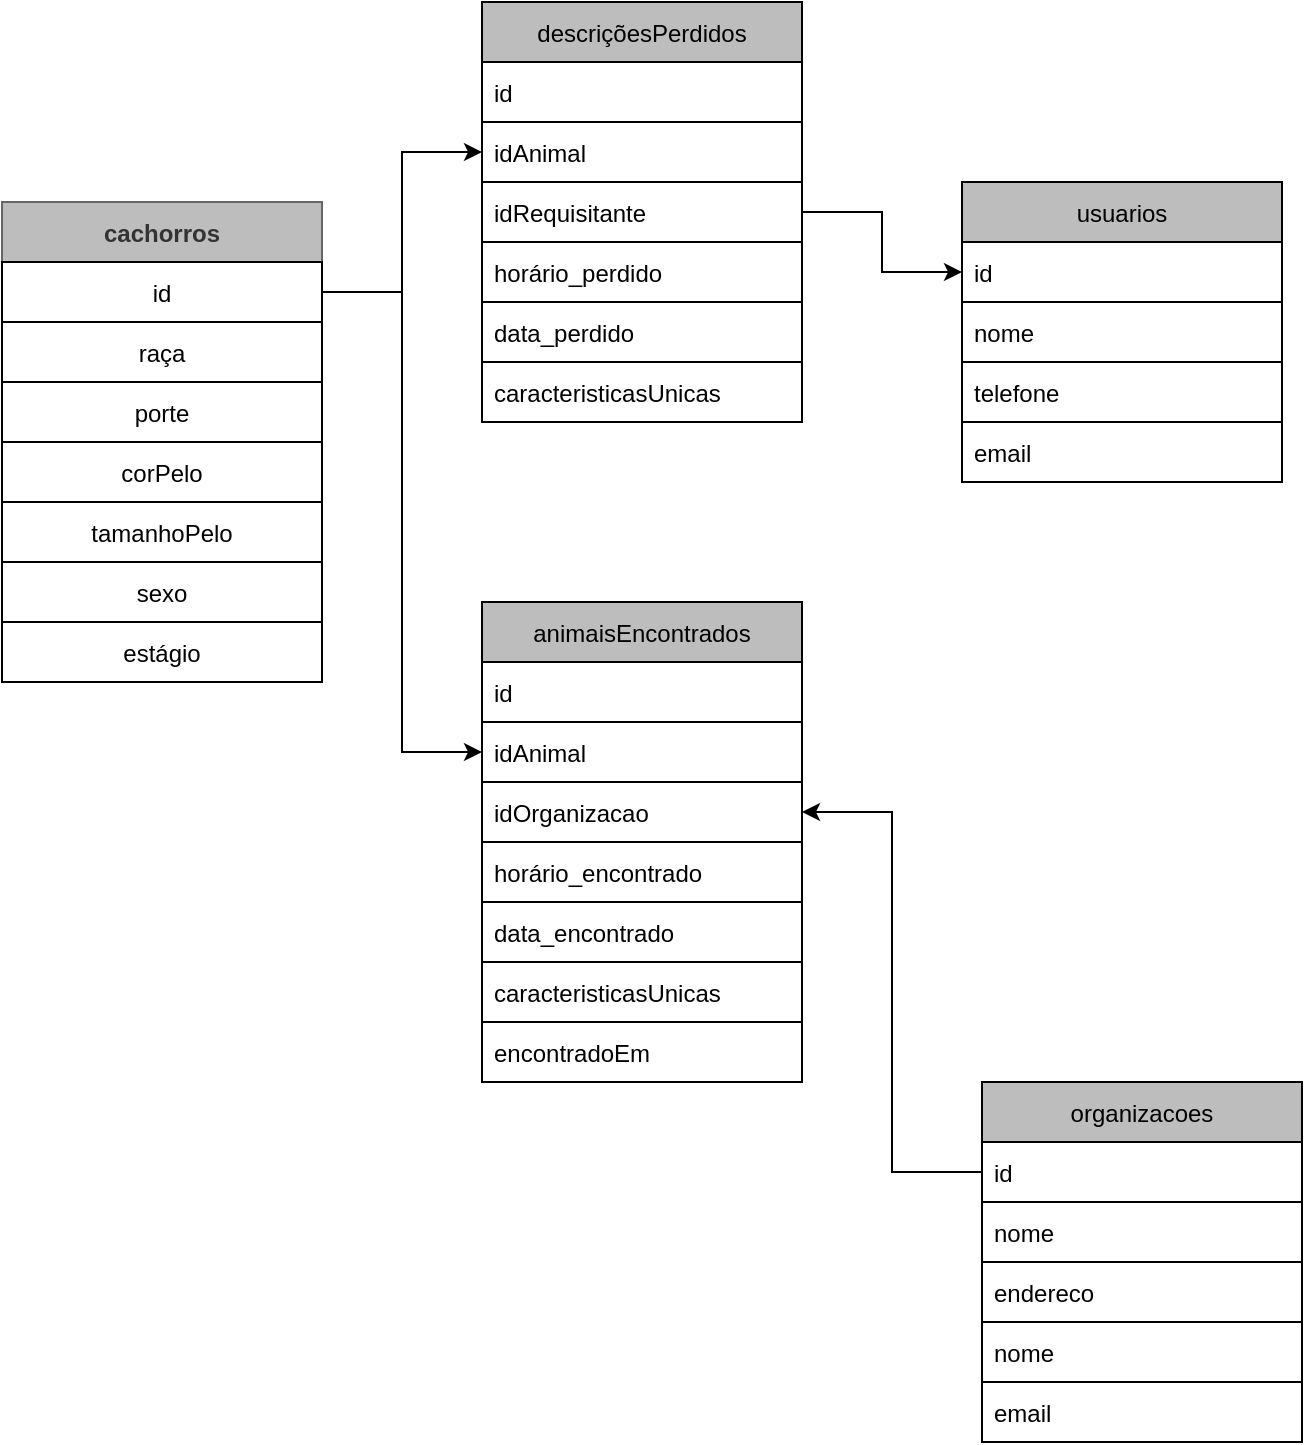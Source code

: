 <mxfile version="20.0.3" type="device"><diagram id="oz6Hfw-WxEFOliXfcDBF" name="Page-1"><mxGraphModel dx="1420" dy="1963" grid="1" gridSize="10" guides="1" tooltips="1" connect="1" arrows="1" fold="1" page="1" pageScale="1" pageWidth="827" pageHeight="1169" math="0" shadow="0"><root><mxCell id="0"/><mxCell id="1" parent="0"/><mxCell id="HyS4Xj6WU3mKmwWJNoVI-1" value="cachorros" style="swimlane;fontStyle=1;childLayout=stackLayout;horizontal=1;startSize=30;horizontalStack=0;resizeParent=1;resizeParentMax=0;resizeLast=0;collapsible=1;marginBottom=0;fillColor=#BDBDBD;fontColor=#333333;strokeColor=#666666;gradientColor=none;" parent="1" vertex="1"><mxGeometry x="80" y="40" width="160" height="240" as="geometry"/></mxCell><mxCell id="HyS4Xj6WU3mKmwWJNoVI-2" value="id" style="text;strokeColor=default;fillColor=none;align=center;verticalAlign=middle;spacingLeft=4;spacingRight=4;overflow=hidden;points=[[0,0.5],[1,0.5]];portConstraint=eastwest;rotatable=0;" parent="HyS4Xj6WU3mKmwWJNoVI-1" vertex="1"><mxGeometry y="30" width="160" height="30" as="geometry"/></mxCell><mxCell id="HyS4Xj6WU3mKmwWJNoVI-3" value="raça" style="text;strokeColor=default;fillColor=none;align=center;verticalAlign=middle;spacingLeft=4;spacingRight=4;overflow=hidden;points=[[0,0.5],[1,0.5]];portConstraint=eastwest;rotatable=0;" parent="HyS4Xj6WU3mKmwWJNoVI-1" vertex="1"><mxGeometry y="60" width="160" height="30" as="geometry"/></mxCell><mxCell id="HyS4Xj6WU3mKmwWJNoVI-5" value="porte" style="text;strokeColor=default;fillColor=none;align=center;verticalAlign=middle;spacingLeft=4;spacingRight=4;overflow=hidden;points=[[0,0.5],[1,0.5]];portConstraint=eastwest;rotatable=0;" parent="HyS4Xj6WU3mKmwWJNoVI-1" vertex="1"><mxGeometry y="90" width="160" height="30" as="geometry"/></mxCell><mxCell id="HyS4Xj6WU3mKmwWJNoVI-6" value="corPelo" style="text;strokeColor=default;fillColor=none;align=center;verticalAlign=middle;spacingLeft=4;spacingRight=4;overflow=hidden;points=[[0,0.5],[1,0.5]];portConstraint=eastwest;rotatable=0;" parent="HyS4Xj6WU3mKmwWJNoVI-1" vertex="1"><mxGeometry y="120" width="160" height="30" as="geometry"/></mxCell><mxCell id="HyS4Xj6WU3mKmwWJNoVI-4" value="tamanhoPelo" style="text;strokeColor=default;fillColor=none;align=center;verticalAlign=middle;spacingLeft=4;spacingRight=4;overflow=hidden;points=[[0,0.5],[1,0.5]];portConstraint=eastwest;rotatable=0;" parent="HyS4Xj6WU3mKmwWJNoVI-1" vertex="1"><mxGeometry y="150" width="160" height="30" as="geometry"/></mxCell><mxCell id="HyS4Xj6WU3mKmwWJNoVI-7" value="sexo" style="text;strokeColor=default;fillColor=none;align=center;verticalAlign=middle;spacingLeft=4;spacingRight=4;overflow=hidden;points=[[0,0.5],[1,0.5]];portConstraint=eastwest;rotatable=0;" parent="HyS4Xj6WU3mKmwWJNoVI-1" vertex="1"><mxGeometry y="180" width="160" height="30" as="geometry"/></mxCell><mxCell id="HyS4Xj6WU3mKmwWJNoVI-8" value="estágio" style="text;strokeColor=default;fillColor=none;align=center;verticalAlign=middle;spacingLeft=4;spacingRight=4;overflow=hidden;points=[[0,0.5],[1,0.5]];portConstraint=eastwest;rotatable=0;" parent="HyS4Xj6WU3mKmwWJNoVI-1" vertex="1"><mxGeometry y="210" width="160" height="30" as="geometry"/></mxCell><mxCell id="HyS4Xj6WU3mKmwWJNoVI-10" value="usuarios" style="swimlane;fontStyle=0;childLayout=stackLayout;horizontal=1;startSize=30;horizontalStack=0;resizeParent=1;resizeParentMax=0;resizeLast=0;collapsible=1;marginBottom=0;strokeColor=default;fillColor=#BDBDBD;gradientColor=none;" parent="1" vertex="1"><mxGeometry x="560" y="30" width="160" height="150" as="geometry"/></mxCell><mxCell id="HyS4Xj6WU3mKmwWJNoVI-11" value="id" style="text;strokeColor=default;fillColor=none;align=left;verticalAlign=middle;spacingLeft=4;spacingRight=4;overflow=hidden;points=[[0,0.5],[1,0.5]];portConstraint=eastwest;rotatable=0;" parent="HyS4Xj6WU3mKmwWJNoVI-10" vertex="1"><mxGeometry y="30" width="160" height="30" as="geometry"/></mxCell><mxCell id="HyS4Xj6WU3mKmwWJNoVI-12" value="nome" style="text;strokeColor=default;fillColor=none;align=left;verticalAlign=middle;spacingLeft=4;spacingRight=4;overflow=hidden;points=[[0,0.5],[1,0.5]];portConstraint=eastwest;rotatable=0;" parent="HyS4Xj6WU3mKmwWJNoVI-10" vertex="1"><mxGeometry y="60" width="160" height="30" as="geometry"/></mxCell><mxCell id="HyS4Xj6WU3mKmwWJNoVI-15" value="telefone" style="text;strokeColor=default;fillColor=none;align=left;verticalAlign=middle;spacingLeft=4;spacingRight=4;overflow=hidden;points=[[0,0.5],[1,0.5]];portConstraint=eastwest;rotatable=0;" parent="HyS4Xj6WU3mKmwWJNoVI-10" vertex="1"><mxGeometry y="90" width="160" height="30" as="geometry"/></mxCell><mxCell id="HyS4Xj6WU3mKmwWJNoVI-13" value="email" style="text;strokeColor=default;fillColor=none;align=left;verticalAlign=middle;spacingLeft=4;spacingRight=4;overflow=hidden;points=[[0,0.5],[1,0.5]];portConstraint=eastwest;rotatable=0;" parent="HyS4Xj6WU3mKmwWJNoVI-10" vertex="1"><mxGeometry y="120" width="160" height="30" as="geometry"/></mxCell><mxCell id="HyS4Xj6WU3mKmwWJNoVI-40" style="edgeStyle=orthogonalEdgeStyle;rounded=0;orthogonalLoop=1;jettySize=auto;html=1;exitX=1;exitY=0.5;exitDx=0;exitDy=0;entryX=0;entryY=0.5;entryDx=0;entryDy=0;" parent="1" source="HyS4Xj6WU3mKmwWJNoVI-16" target="HyS4Xj6WU3mKmwWJNoVI-11" edge="1"><mxGeometry relative="1" as="geometry"/></mxCell><mxCell id="HyS4Xj6WU3mKmwWJNoVI-16" value="descriçõesPerdidos" style="swimlane;fontStyle=0;childLayout=stackLayout;horizontal=1;startSize=30;horizontalStack=0;resizeParent=1;resizeParentMax=0;resizeLast=0;collapsible=1;marginBottom=0;strokeColor=default;fillColor=#BDBDBD;gradientColor=none;" parent="1" vertex="1"><mxGeometry x="320" y="-60" width="160" height="210" as="geometry"/></mxCell><mxCell id="HyS4Xj6WU3mKmwWJNoVI-17" value="id" style="text;strokeColor=default;fillColor=none;align=left;verticalAlign=middle;spacingLeft=4;spacingRight=4;overflow=hidden;points=[[0,0.5],[1,0.5]];portConstraint=eastwest;rotatable=0;" parent="HyS4Xj6WU3mKmwWJNoVI-16" vertex="1"><mxGeometry y="30" width="160" height="30" as="geometry"/></mxCell><mxCell id="HyS4Xj6WU3mKmwWJNoVI-18" value="idAnimal" style="text;strokeColor=default;fillColor=none;align=left;verticalAlign=middle;spacingLeft=4;spacingRight=4;overflow=hidden;points=[[0,0.5],[1,0.5]];portConstraint=eastwest;rotatable=0;" parent="HyS4Xj6WU3mKmwWJNoVI-16" vertex="1"><mxGeometry y="60" width="160" height="30" as="geometry"/></mxCell><mxCell id="HyS4Xj6WU3mKmwWJNoVI-28" value="idRequisitante" style="text;strokeColor=default;fillColor=none;align=left;verticalAlign=middle;spacingLeft=4;spacingRight=4;overflow=hidden;points=[[0,0.5],[1,0.5]];portConstraint=eastwest;rotatable=0;" parent="HyS4Xj6WU3mKmwWJNoVI-16" vertex="1"><mxGeometry y="90" width="160" height="30" as="geometry"/></mxCell><mxCell id="HyS4Xj6WU3mKmwWJNoVI-19" value="horário_perdido" style="text;strokeColor=default;fillColor=none;align=left;verticalAlign=middle;spacingLeft=4;spacingRight=4;overflow=hidden;points=[[0,0.5],[1,0.5]];portConstraint=eastwest;rotatable=0;" parent="HyS4Xj6WU3mKmwWJNoVI-16" vertex="1"><mxGeometry y="120" width="160" height="30" as="geometry"/></mxCell><mxCell id="HyS4Xj6WU3mKmwWJNoVI-20" value="data_perdido" style="text;strokeColor=default;fillColor=none;align=left;verticalAlign=middle;spacingLeft=4;spacingRight=4;overflow=hidden;points=[[0,0.5],[1,0.5]];portConstraint=eastwest;rotatable=0;" parent="HyS4Xj6WU3mKmwWJNoVI-16" vertex="1"><mxGeometry y="150" width="160" height="30" as="geometry"/></mxCell><mxCell id="HyS4Xj6WU3mKmwWJNoVI-21" value="caracteristicasUnicas" style="text;strokeColor=default;fillColor=none;align=left;verticalAlign=middle;spacingLeft=4;spacingRight=4;overflow=hidden;points=[[0,0.5],[1,0.5]];portConstraint=eastwest;rotatable=0;" parent="HyS4Xj6WU3mKmwWJNoVI-16" vertex="1"><mxGeometry y="180" width="160" height="30" as="geometry"/></mxCell><mxCell id="HyS4Xj6WU3mKmwWJNoVI-22" value="animaisEncontrados" style="swimlane;fontStyle=0;childLayout=stackLayout;horizontal=1;startSize=30;horizontalStack=0;resizeParent=1;resizeParentMax=0;resizeLast=0;collapsible=1;marginBottom=0;strokeColor=default;fillColor=#BDBDBD;gradientColor=none;" parent="1" vertex="1"><mxGeometry x="320" y="240" width="160" height="240" as="geometry"/></mxCell><mxCell id="HyS4Xj6WU3mKmwWJNoVI-23" value="id" style="text;strokeColor=default;fillColor=none;align=left;verticalAlign=middle;spacingLeft=4;spacingRight=4;overflow=hidden;points=[[0,0.5],[1,0.5]];portConstraint=eastwest;rotatable=0;" parent="HyS4Xj6WU3mKmwWJNoVI-22" vertex="1"><mxGeometry y="30" width="160" height="30" as="geometry"/></mxCell><mxCell id="HyS4Xj6WU3mKmwWJNoVI-24" value="idAnimal" style="text;strokeColor=default;fillColor=none;align=left;verticalAlign=middle;spacingLeft=4;spacingRight=4;overflow=hidden;points=[[0,0.5],[1,0.5]];portConstraint=eastwest;rotatable=0;" parent="HyS4Xj6WU3mKmwWJNoVI-22" vertex="1"><mxGeometry y="60" width="160" height="30" as="geometry"/></mxCell><mxCell id="HyS4Xj6WU3mKmwWJNoVI-34" value="idOrganizacao" style="text;strokeColor=default;fillColor=none;align=left;verticalAlign=middle;spacingLeft=4;spacingRight=4;overflow=hidden;points=[[0,0.5],[1,0.5]];portConstraint=eastwest;rotatable=0;" parent="HyS4Xj6WU3mKmwWJNoVI-22" vertex="1"><mxGeometry y="90" width="160" height="30" as="geometry"/></mxCell><mxCell id="HyS4Xj6WU3mKmwWJNoVI-25" value="horário_encontrado" style="text;strokeColor=default;fillColor=none;align=left;verticalAlign=middle;spacingLeft=4;spacingRight=4;overflow=hidden;points=[[0,0.5],[1,0.5]];portConstraint=eastwest;rotatable=0;" parent="HyS4Xj6WU3mKmwWJNoVI-22" vertex="1"><mxGeometry y="120" width="160" height="30" as="geometry"/></mxCell><mxCell id="HyS4Xj6WU3mKmwWJNoVI-26" value="data_encontrado" style="text;strokeColor=default;fillColor=none;align=left;verticalAlign=middle;spacingLeft=4;spacingRight=4;overflow=hidden;points=[[0,0.5],[1,0.5]];portConstraint=eastwest;rotatable=0;" parent="HyS4Xj6WU3mKmwWJNoVI-22" vertex="1"><mxGeometry y="150" width="160" height="30" as="geometry"/></mxCell><mxCell id="HyS4Xj6WU3mKmwWJNoVI-27" value="caracteristicasUnicas" style="text;strokeColor=default;fillColor=none;align=left;verticalAlign=middle;spacingLeft=4;spacingRight=4;overflow=hidden;points=[[0,0.5],[1,0.5]];portConstraint=eastwest;rotatable=0;" parent="HyS4Xj6WU3mKmwWJNoVI-22" vertex="1"><mxGeometry y="180" width="160" height="30" as="geometry"/></mxCell><mxCell id="JrWtFJn-SPmLOBf06k3u-1" value="encontradoEm" style="text;strokeColor=default;fillColor=none;align=left;verticalAlign=middle;spacingLeft=4;spacingRight=4;overflow=hidden;points=[[0,0.5],[1,0.5]];portConstraint=eastwest;rotatable=0;" vertex="1" parent="HyS4Xj6WU3mKmwWJNoVI-22"><mxGeometry y="210" width="160" height="30" as="geometry"/></mxCell><mxCell id="HyS4Xj6WU3mKmwWJNoVI-29" value="organizacoes" style="swimlane;fontStyle=0;childLayout=stackLayout;horizontal=1;startSize=30;horizontalStack=0;resizeParent=1;resizeParentMax=0;resizeLast=0;collapsible=1;marginBottom=0;strokeColor=default;fillColor=#BDBDBD;gradientColor=none;" parent="1" vertex="1"><mxGeometry x="570" y="480" width="160" height="180" as="geometry"/></mxCell><mxCell id="HyS4Xj6WU3mKmwWJNoVI-30" value="id" style="text;strokeColor=default;fillColor=none;align=left;verticalAlign=middle;spacingLeft=4;spacingRight=4;overflow=hidden;points=[[0,0.5],[1,0.5]];portConstraint=eastwest;rotatable=0;" parent="HyS4Xj6WU3mKmwWJNoVI-29" vertex="1"><mxGeometry y="30" width="160" height="30" as="geometry"/></mxCell><mxCell id="HyS4Xj6WU3mKmwWJNoVI-31" value="nome" style="text;strokeColor=default;fillColor=none;align=left;verticalAlign=middle;spacingLeft=4;spacingRight=4;overflow=hidden;points=[[0,0.5],[1,0.5]];portConstraint=eastwest;rotatable=0;" parent="HyS4Xj6WU3mKmwWJNoVI-29" vertex="1"><mxGeometry y="60" width="160" height="30" as="geometry"/></mxCell><mxCell id="HyS4Xj6WU3mKmwWJNoVI-32" value="endereco" style="text;strokeColor=default;fillColor=none;align=left;verticalAlign=middle;spacingLeft=4;spacingRight=4;overflow=hidden;points=[[0,0.5],[1,0.5]];portConstraint=eastwest;rotatable=0;" parent="HyS4Xj6WU3mKmwWJNoVI-29" vertex="1"><mxGeometry y="90" width="160" height="30" as="geometry"/></mxCell><mxCell id="HyS4Xj6WU3mKmwWJNoVI-35" value="nome" style="text;strokeColor=default;fillColor=none;align=left;verticalAlign=middle;spacingLeft=4;spacingRight=4;overflow=hidden;points=[[0,0.5],[1,0.5]];portConstraint=eastwest;rotatable=0;" parent="HyS4Xj6WU3mKmwWJNoVI-29" vertex="1"><mxGeometry y="120" width="160" height="30" as="geometry"/></mxCell><mxCell id="HyS4Xj6WU3mKmwWJNoVI-33" value="email" style="text;strokeColor=default;fillColor=none;align=left;verticalAlign=middle;spacingLeft=4;spacingRight=4;overflow=hidden;points=[[0,0.5],[1,0.5]];portConstraint=eastwest;rotatable=0;" parent="HyS4Xj6WU3mKmwWJNoVI-29" vertex="1"><mxGeometry y="150" width="160" height="30" as="geometry"/></mxCell><mxCell id="HyS4Xj6WU3mKmwWJNoVI-36" style="edgeStyle=orthogonalEdgeStyle;rounded=0;orthogonalLoop=1;jettySize=auto;html=1;exitX=1;exitY=0.5;exitDx=0;exitDy=0;entryX=0;entryY=0.5;entryDx=0;entryDy=0;" parent="1" source="HyS4Xj6WU3mKmwWJNoVI-2" target="HyS4Xj6WU3mKmwWJNoVI-24" edge="1"><mxGeometry relative="1" as="geometry"/></mxCell><mxCell id="HyS4Xj6WU3mKmwWJNoVI-37" style="edgeStyle=orthogonalEdgeStyle;rounded=0;orthogonalLoop=1;jettySize=auto;html=1;exitX=0;exitY=0.5;exitDx=0;exitDy=0;entryX=1;entryY=0.5;entryDx=0;entryDy=0;" parent="1" source="HyS4Xj6WU3mKmwWJNoVI-30" target="HyS4Xj6WU3mKmwWJNoVI-34" edge="1"><mxGeometry relative="1" as="geometry"/></mxCell><mxCell id="HyS4Xj6WU3mKmwWJNoVI-38" style="edgeStyle=orthogonalEdgeStyle;rounded=0;orthogonalLoop=1;jettySize=auto;html=1;exitX=1;exitY=0.5;exitDx=0;exitDy=0;entryX=0;entryY=0.5;entryDx=0;entryDy=0;" parent="1" source="HyS4Xj6WU3mKmwWJNoVI-2" target="HyS4Xj6WU3mKmwWJNoVI-18" edge="1"><mxGeometry relative="1" as="geometry"/></mxCell></root></mxGraphModel></diagram></mxfile>